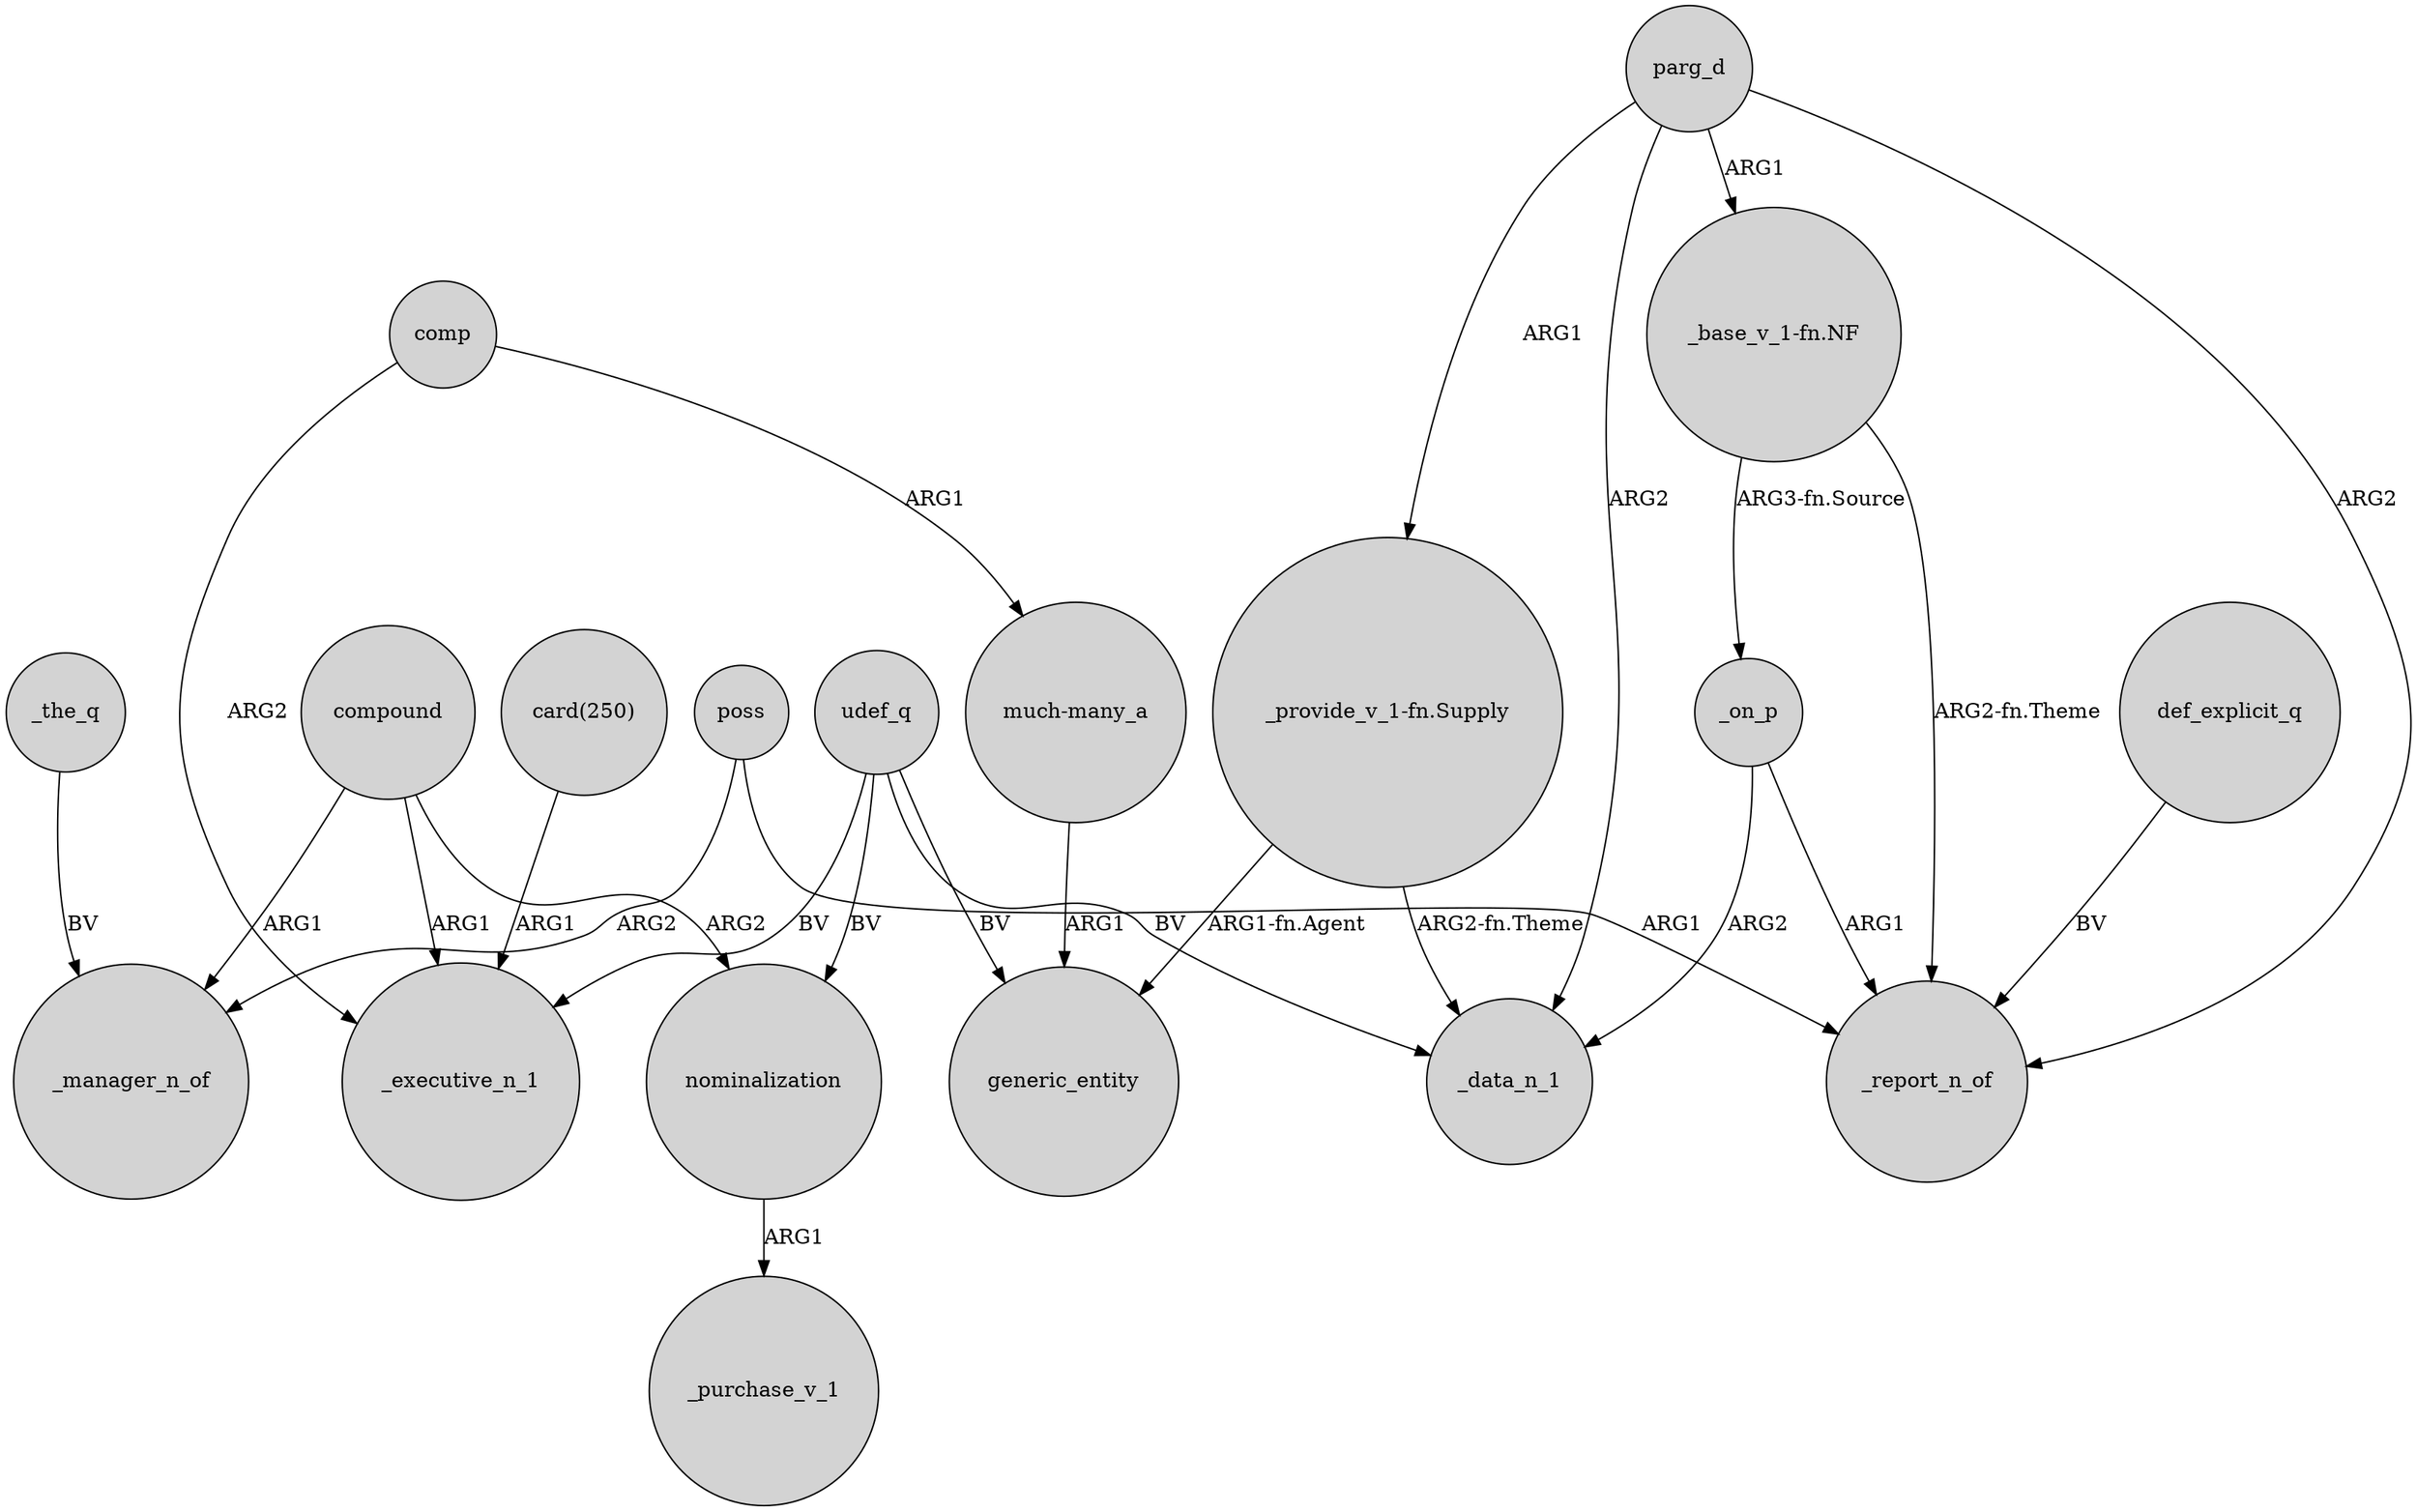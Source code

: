 digraph {
	node [shape=circle style=filled]
	compound -> _manager_n_of [label=ARG1]
	_the_q -> _manager_n_of [label=BV]
	udef_q -> generic_entity [label=BV]
	udef_q -> _executive_n_1 [label=BV]
	"_base_v_1-fn.NF" -> _report_n_of [label="ARG2-fn.Theme"]
	poss -> _report_n_of [label=ARG1]
	"much-many_a" -> generic_entity [label=ARG1]
	nominalization -> _purchase_v_1 [label=ARG1]
	comp -> _executive_n_1 [label=ARG2]
	compound -> _executive_n_1 [label=ARG1]
	_on_p -> _data_n_1 [label=ARG2]
	"_provide_v_1-fn.Supply" -> _data_n_1 [label="ARG2-fn.Theme"]
	compound -> nominalization [label=ARG2]
	parg_d -> _report_n_of [label=ARG2]
	"_base_v_1-fn.NF" -> _on_p [label="ARG3-fn.Source"]
	"_provide_v_1-fn.Supply" -> generic_entity [label="ARG1-fn.Agent"]
	udef_q -> _data_n_1 [label=BV]
	comp -> "much-many_a" [label=ARG1]
	_on_p -> _report_n_of [label=ARG1]
	udef_q -> nominalization [label=BV]
	parg_d -> _data_n_1 [label=ARG2]
	parg_d -> "_provide_v_1-fn.Supply" [label=ARG1]
	poss -> _manager_n_of [label=ARG2]
	"card(250)" -> _executive_n_1 [label=ARG1]
	parg_d -> "_base_v_1-fn.NF" [label=ARG1]
	def_explicit_q -> _report_n_of [label=BV]
}

